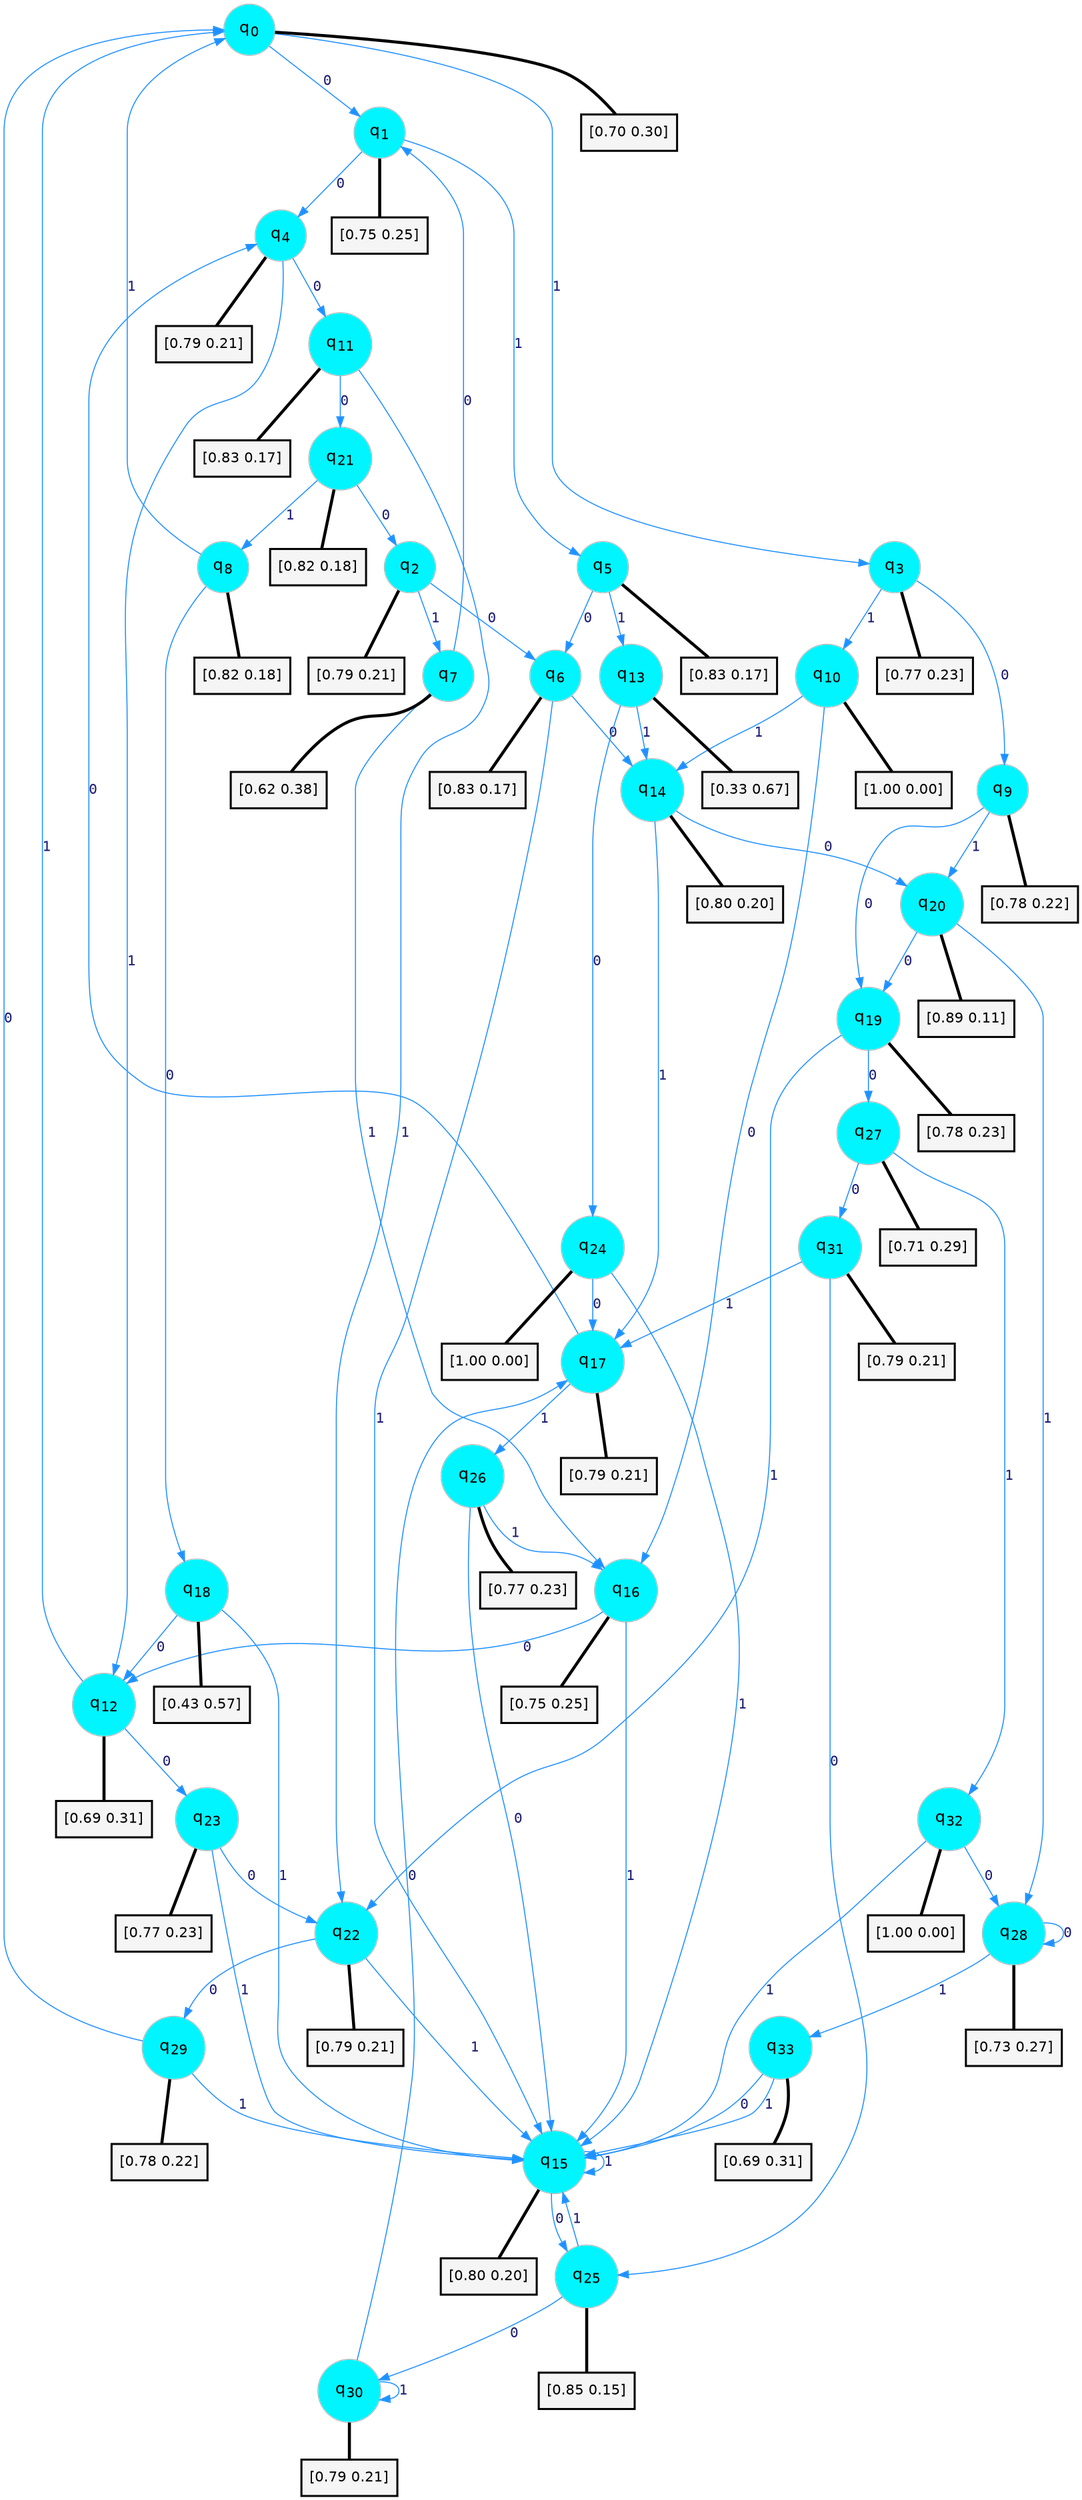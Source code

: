 digraph G {
graph [
bgcolor=transparent, dpi=300, rankdir=TD, size="40,25"];
node [
color=gray, fillcolor=turquoise1, fontcolor=black, fontname=Helvetica, fontsize=16, fontweight=bold, shape=circle, style=filled];
edge [
arrowsize=1, color=dodgerblue1, fontcolor=midnightblue, fontname=courier, fontweight=bold, penwidth=1, style=solid, weight=20];
0[label=<q<SUB>0</SUB>>];
1[label=<q<SUB>1</SUB>>];
2[label=<q<SUB>2</SUB>>];
3[label=<q<SUB>3</SUB>>];
4[label=<q<SUB>4</SUB>>];
5[label=<q<SUB>5</SUB>>];
6[label=<q<SUB>6</SUB>>];
7[label=<q<SUB>7</SUB>>];
8[label=<q<SUB>8</SUB>>];
9[label=<q<SUB>9</SUB>>];
10[label=<q<SUB>10</SUB>>];
11[label=<q<SUB>11</SUB>>];
12[label=<q<SUB>12</SUB>>];
13[label=<q<SUB>13</SUB>>];
14[label=<q<SUB>14</SUB>>];
15[label=<q<SUB>15</SUB>>];
16[label=<q<SUB>16</SUB>>];
17[label=<q<SUB>17</SUB>>];
18[label=<q<SUB>18</SUB>>];
19[label=<q<SUB>19</SUB>>];
20[label=<q<SUB>20</SUB>>];
21[label=<q<SUB>21</SUB>>];
22[label=<q<SUB>22</SUB>>];
23[label=<q<SUB>23</SUB>>];
24[label=<q<SUB>24</SUB>>];
25[label=<q<SUB>25</SUB>>];
26[label=<q<SUB>26</SUB>>];
27[label=<q<SUB>27</SUB>>];
28[label=<q<SUB>28</SUB>>];
29[label=<q<SUB>29</SUB>>];
30[label=<q<SUB>30</SUB>>];
31[label=<q<SUB>31</SUB>>];
32[label=<q<SUB>32</SUB>>];
33[label=<q<SUB>33</SUB>>];
34[label="[0.70 0.30]", shape=box,fontcolor=black, fontname=Helvetica, fontsize=14, penwidth=2, fillcolor=whitesmoke,color=black];
35[label="[0.75 0.25]", shape=box,fontcolor=black, fontname=Helvetica, fontsize=14, penwidth=2, fillcolor=whitesmoke,color=black];
36[label="[0.79 0.21]", shape=box,fontcolor=black, fontname=Helvetica, fontsize=14, penwidth=2, fillcolor=whitesmoke,color=black];
37[label="[0.77 0.23]", shape=box,fontcolor=black, fontname=Helvetica, fontsize=14, penwidth=2, fillcolor=whitesmoke,color=black];
38[label="[0.79 0.21]", shape=box,fontcolor=black, fontname=Helvetica, fontsize=14, penwidth=2, fillcolor=whitesmoke,color=black];
39[label="[0.83 0.17]", shape=box,fontcolor=black, fontname=Helvetica, fontsize=14, penwidth=2, fillcolor=whitesmoke,color=black];
40[label="[0.83 0.17]", shape=box,fontcolor=black, fontname=Helvetica, fontsize=14, penwidth=2, fillcolor=whitesmoke,color=black];
41[label="[0.62 0.38]", shape=box,fontcolor=black, fontname=Helvetica, fontsize=14, penwidth=2, fillcolor=whitesmoke,color=black];
42[label="[0.82 0.18]", shape=box,fontcolor=black, fontname=Helvetica, fontsize=14, penwidth=2, fillcolor=whitesmoke,color=black];
43[label="[0.78 0.22]", shape=box,fontcolor=black, fontname=Helvetica, fontsize=14, penwidth=2, fillcolor=whitesmoke,color=black];
44[label="[1.00 0.00]", shape=box,fontcolor=black, fontname=Helvetica, fontsize=14, penwidth=2, fillcolor=whitesmoke,color=black];
45[label="[0.83 0.17]", shape=box,fontcolor=black, fontname=Helvetica, fontsize=14, penwidth=2, fillcolor=whitesmoke,color=black];
46[label="[0.69 0.31]", shape=box,fontcolor=black, fontname=Helvetica, fontsize=14, penwidth=2, fillcolor=whitesmoke,color=black];
47[label="[0.33 0.67]", shape=box,fontcolor=black, fontname=Helvetica, fontsize=14, penwidth=2, fillcolor=whitesmoke,color=black];
48[label="[0.80 0.20]", shape=box,fontcolor=black, fontname=Helvetica, fontsize=14, penwidth=2, fillcolor=whitesmoke,color=black];
49[label="[0.80 0.20]", shape=box,fontcolor=black, fontname=Helvetica, fontsize=14, penwidth=2, fillcolor=whitesmoke,color=black];
50[label="[0.75 0.25]", shape=box,fontcolor=black, fontname=Helvetica, fontsize=14, penwidth=2, fillcolor=whitesmoke,color=black];
51[label="[0.79 0.21]", shape=box,fontcolor=black, fontname=Helvetica, fontsize=14, penwidth=2, fillcolor=whitesmoke,color=black];
52[label="[0.43 0.57]", shape=box,fontcolor=black, fontname=Helvetica, fontsize=14, penwidth=2, fillcolor=whitesmoke,color=black];
53[label="[0.78 0.23]", shape=box,fontcolor=black, fontname=Helvetica, fontsize=14, penwidth=2, fillcolor=whitesmoke,color=black];
54[label="[0.89 0.11]", shape=box,fontcolor=black, fontname=Helvetica, fontsize=14, penwidth=2, fillcolor=whitesmoke,color=black];
55[label="[0.82 0.18]", shape=box,fontcolor=black, fontname=Helvetica, fontsize=14, penwidth=2, fillcolor=whitesmoke,color=black];
56[label="[0.79 0.21]", shape=box,fontcolor=black, fontname=Helvetica, fontsize=14, penwidth=2, fillcolor=whitesmoke,color=black];
57[label="[0.77 0.23]", shape=box,fontcolor=black, fontname=Helvetica, fontsize=14, penwidth=2, fillcolor=whitesmoke,color=black];
58[label="[1.00 0.00]", shape=box,fontcolor=black, fontname=Helvetica, fontsize=14, penwidth=2, fillcolor=whitesmoke,color=black];
59[label="[0.85 0.15]", shape=box,fontcolor=black, fontname=Helvetica, fontsize=14, penwidth=2, fillcolor=whitesmoke,color=black];
60[label="[0.77 0.23]", shape=box,fontcolor=black, fontname=Helvetica, fontsize=14, penwidth=2, fillcolor=whitesmoke,color=black];
61[label="[0.71 0.29]", shape=box,fontcolor=black, fontname=Helvetica, fontsize=14, penwidth=2, fillcolor=whitesmoke,color=black];
62[label="[0.73 0.27]", shape=box,fontcolor=black, fontname=Helvetica, fontsize=14, penwidth=2, fillcolor=whitesmoke,color=black];
63[label="[0.78 0.22]", shape=box,fontcolor=black, fontname=Helvetica, fontsize=14, penwidth=2, fillcolor=whitesmoke,color=black];
64[label="[0.79 0.21]", shape=box,fontcolor=black, fontname=Helvetica, fontsize=14, penwidth=2, fillcolor=whitesmoke,color=black];
65[label="[0.79 0.21]", shape=box,fontcolor=black, fontname=Helvetica, fontsize=14, penwidth=2, fillcolor=whitesmoke,color=black];
66[label="[1.00 0.00]", shape=box,fontcolor=black, fontname=Helvetica, fontsize=14, penwidth=2, fillcolor=whitesmoke,color=black];
67[label="[0.69 0.31]", shape=box,fontcolor=black, fontname=Helvetica, fontsize=14, penwidth=2, fillcolor=whitesmoke,color=black];
0->1 [label=0];
0->3 [label=1];
0->34 [arrowhead=none, penwidth=3,color=black];
1->4 [label=0];
1->5 [label=1];
1->35 [arrowhead=none, penwidth=3,color=black];
2->6 [label=0];
2->7 [label=1];
2->36 [arrowhead=none, penwidth=3,color=black];
3->9 [label=0];
3->10 [label=1];
3->37 [arrowhead=none, penwidth=3,color=black];
4->11 [label=0];
4->12 [label=1];
4->38 [arrowhead=none, penwidth=3,color=black];
5->6 [label=0];
5->13 [label=1];
5->39 [arrowhead=none, penwidth=3,color=black];
6->14 [label=0];
6->15 [label=1];
6->40 [arrowhead=none, penwidth=3,color=black];
7->1 [label=0];
7->16 [label=1];
7->41 [arrowhead=none, penwidth=3,color=black];
8->18 [label=0];
8->0 [label=1];
8->42 [arrowhead=none, penwidth=3,color=black];
9->19 [label=0];
9->20 [label=1];
9->43 [arrowhead=none, penwidth=3,color=black];
10->16 [label=0];
10->14 [label=1];
10->44 [arrowhead=none, penwidth=3,color=black];
11->21 [label=0];
11->22 [label=1];
11->45 [arrowhead=none, penwidth=3,color=black];
12->23 [label=0];
12->0 [label=1];
12->46 [arrowhead=none, penwidth=3,color=black];
13->24 [label=0];
13->14 [label=1];
13->47 [arrowhead=none, penwidth=3,color=black];
14->20 [label=0];
14->17 [label=1];
14->48 [arrowhead=none, penwidth=3,color=black];
15->25 [label=0];
15->15 [label=1];
15->49 [arrowhead=none, penwidth=3,color=black];
16->12 [label=0];
16->15 [label=1];
16->50 [arrowhead=none, penwidth=3,color=black];
17->4 [label=0];
17->26 [label=1];
17->51 [arrowhead=none, penwidth=3,color=black];
18->12 [label=0];
18->15 [label=1];
18->52 [arrowhead=none, penwidth=3,color=black];
19->27 [label=0];
19->22 [label=1];
19->53 [arrowhead=none, penwidth=3,color=black];
20->19 [label=0];
20->28 [label=1];
20->54 [arrowhead=none, penwidth=3,color=black];
21->2 [label=0];
21->8 [label=1];
21->55 [arrowhead=none, penwidth=3,color=black];
22->29 [label=0];
22->15 [label=1];
22->56 [arrowhead=none, penwidth=3,color=black];
23->22 [label=0];
23->15 [label=1];
23->57 [arrowhead=none, penwidth=3,color=black];
24->17 [label=0];
24->15 [label=1];
24->58 [arrowhead=none, penwidth=3,color=black];
25->30 [label=0];
25->15 [label=1];
25->59 [arrowhead=none, penwidth=3,color=black];
26->15 [label=0];
26->16 [label=1];
26->60 [arrowhead=none, penwidth=3,color=black];
27->31 [label=0];
27->32 [label=1];
27->61 [arrowhead=none, penwidth=3,color=black];
28->28 [label=0];
28->33 [label=1];
28->62 [arrowhead=none, penwidth=3,color=black];
29->0 [label=0];
29->15 [label=1];
29->63 [arrowhead=none, penwidth=3,color=black];
30->17 [label=0];
30->30 [label=1];
30->64 [arrowhead=none, penwidth=3,color=black];
31->25 [label=0];
31->17 [label=1];
31->65 [arrowhead=none, penwidth=3,color=black];
32->28 [label=0];
32->15 [label=1];
32->66 [arrowhead=none, penwidth=3,color=black];
33->15 [label=0];
33->15 [label=1];
33->67 [arrowhead=none, penwidth=3,color=black];
}
